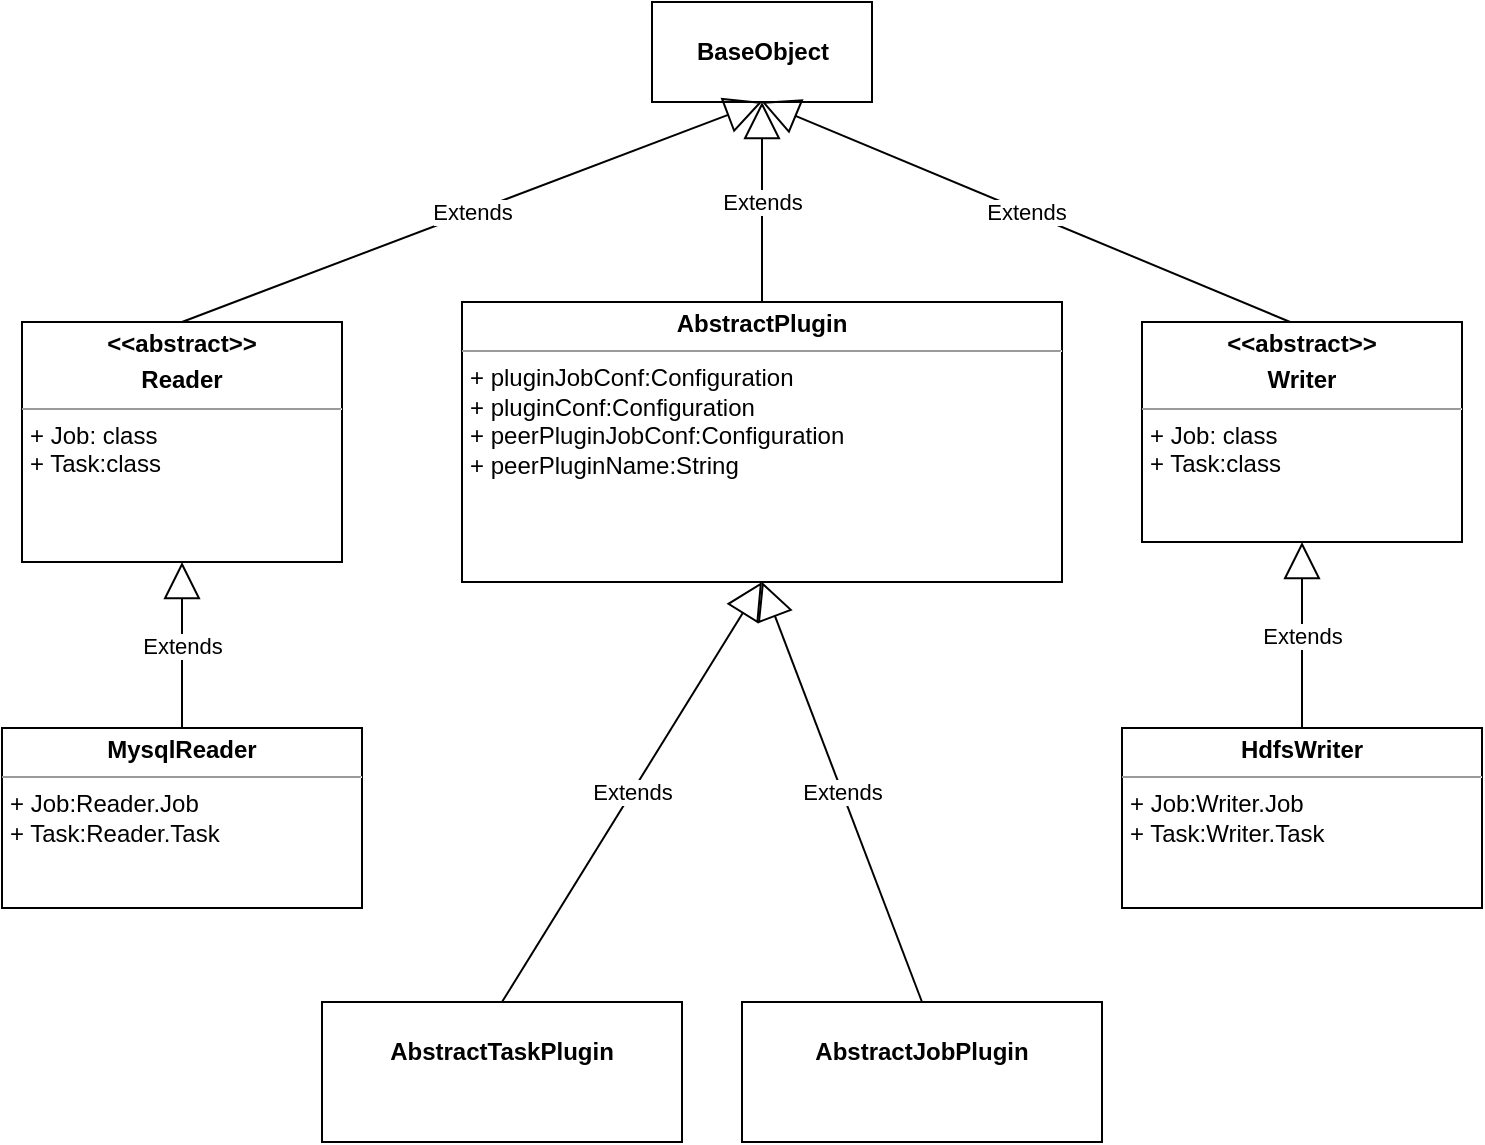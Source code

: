 <mxfile version="12.1.7" type="github" pages="1">
  <diagram id="dwvzJ9ZSr5rlT99AuMPi" name="第 1 页">
    <mxGraphModel dx="946" dy="662" grid="1" gridSize="10" guides="1" tooltips="1" connect="1" arrows="1" fold="1" page="1" pageScale="1" pageWidth="1169" pageHeight="827" math="0" shadow="0">
      <root>
        <mxCell id="0"/>
        <mxCell id="1" parent="0"/>
        <mxCell id="icY077CcPCAfV6TuevYq-1" value="BaseObject" style="html=1;fontStyle=1" vertex="1" parent="1">
          <mxGeometry x="505" y="50" width="110" height="50" as="geometry"/>
        </mxCell>
        <mxCell id="icY077CcPCAfV6TuevYq-3" value="&lt;p style=&quot;margin: 0px ; margin-top: 4px ; text-align: center&quot;&gt;&lt;b&gt;&amp;lt;&amp;lt;abstract&amp;gt;&amp;gt;&lt;/b&gt;&lt;/p&gt;&lt;p style=&quot;margin: 0px ; margin-top: 4px ; text-align: center&quot;&gt;&lt;b&gt;Writer&lt;/b&gt;&lt;/p&gt;&lt;hr size=&quot;1&quot;&gt;&lt;p style=&quot;margin: 0px ; margin-left: 4px&quot;&gt;+ Job: class&lt;/p&gt;&lt;p style=&quot;margin: 0px ; margin-left: 4px&quot;&gt;+ Task:class&lt;/p&gt;&lt;p style=&quot;margin: 0px ; margin-left: 4px&quot;&gt;&lt;br&gt;&lt;/p&gt;" style="verticalAlign=top;align=left;overflow=fill;fontSize=12;fontFamily=Helvetica;html=1;" vertex="1" parent="1">
          <mxGeometry x="750" y="210" width="160" height="110" as="geometry"/>
        </mxCell>
        <mxCell id="icY077CcPCAfV6TuevYq-4" value="&lt;p style=&quot;margin: 0px ; margin-top: 4px ; text-align: center&quot;&gt;&lt;b&gt;&amp;lt;&amp;lt;abstract&amp;gt;&amp;gt;&lt;/b&gt;&lt;/p&gt;&lt;p style=&quot;margin: 0px ; margin-top: 4px ; text-align: center&quot;&gt;&lt;b&gt;Reader&lt;/b&gt;&lt;/p&gt;&lt;hr size=&quot;1&quot;&gt;&lt;p style=&quot;margin: 0px ; margin-left: 4px&quot;&gt;+ Job: class&lt;/p&gt;&lt;p style=&quot;margin: 0px ; margin-left: 4px&quot;&gt;+ Task:class&lt;/p&gt;&lt;p style=&quot;margin: 0px ; margin-left: 4px&quot;&gt;&lt;br&gt;&lt;/p&gt;" style="verticalAlign=top;align=left;overflow=fill;fontSize=12;fontFamily=Helvetica;html=1;" vertex="1" parent="1">
          <mxGeometry x="190" y="210" width="160" height="120" as="geometry"/>
        </mxCell>
        <mxCell id="icY077CcPCAfV6TuevYq-5" value="Extends" style="endArrow=block;endSize=16;endFill=0;html=1;entryX=0.5;entryY=1;entryDx=0;entryDy=0;exitX=0.5;exitY=0;exitDx=0;exitDy=0;" edge="1" parent="1" source="icY077CcPCAfV6TuevYq-4" target="icY077CcPCAfV6TuevYq-1">
          <mxGeometry width="160" relative="1" as="geometry">
            <mxPoint x="210" y="450" as="sourcePoint"/>
            <mxPoint x="370" y="450" as="targetPoint"/>
          </mxGeometry>
        </mxCell>
        <mxCell id="icY077CcPCAfV6TuevYq-6" value="Extends" style="endArrow=block;endSize=16;endFill=0;html=1;entryX=0.5;entryY=1;entryDx=0;entryDy=0;exitX=0.463;exitY=0;exitDx=0;exitDy=0;exitPerimeter=0;" edge="1" parent="1" source="icY077CcPCAfV6TuevYq-3" target="icY077CcPCAfV6TuevYq-1">
          <mxGeometry width="160" relative="1" as="geometry">
            <mxPoint x="590" y="160" as="sourcePoint"/>
            <mxPoint x="785" y="50" as="targetPoint"/>
          </mxGeometry>
        </mxCell>
        <mxCell id="icY077CcPCAfV6TuevYq-7" value="&lt;p style=&quot;margin: 0px ; margin-top: 4px ; text-align: center&quot;&gt;&lt;br&gt;&lt;b&gt;AbstractJobPlugin&lt;/b&gt;&lt;/p&gt;" style="verticalAlign=top;align=left;overflow=fill;fontSize=12;fontFamily=Helvetica;html=1;" vertex="1" parent="1">
          <mxGeometry x="550" y="550" width="180" height="70" as="geometry"/>
        </mxCell>
        <mxCell id="icY077CcPCAfV6TuevYq-11" value="&lt;p style=&quot;margin: 0px ; margin-top: 4px ; text-align: center&quot;&gt;&lt;br&gt;&lt;b&gt;AbstractTaskPlugin&lt;/b&gt;&lt;/p&gt;" style="verticalAlign=top;align=left;overflow=fill;fontSize=12;fontFamily=Helvetica;html=1;" vertex="1" parent="1">
          <mxGeometry x="340" y="550" width="180" height="70" as="geometry"/>
        </mxCell>
        <mxCell id="icY077CcPCAfV6TuevYq-15" value="Extends" style="endArrow=block;endSize=16;endFill=0;html=1;entryX=0.5;entryY=1;entryDx=0;entryDy=0;exitX=0.5;exitY=0;exitDx=0;exitDy=0;" edge="1" parent="1" source="icY077CcPCAfV6TuevYq-18" target="icY077CcPCAfV6TuevYq-1">
          <mxGeometry width="160" relative="1" as="geometry">
            <mxPoint x="560" y="220" as="sourcePoint"/>
            <mxPoint x="570" y="200" as="targetPoint"/>
          </mxGeometry>
        </mxCell>
        <mxCell id="icY077CcPCAfV6TuevYq-16" value="Extends" style="endArrow=block;endSize=16;endFill=0;html=1;entryX=0.5;entryY=1;entryDx=0;entryDy=0;exitX=0.5;exitY=0;exitDx=0;exitDy=0;" edge="1" parent="1" source="icY077CcPCAfV6TuevYq-7" target="icY077CcPCAfV6TuevYq-18">
          <mxGeometry width="160" relative="1" as="geometry">
            <mxPoint x="280" y="500" as="sourcePoint"/>
            <mxPoint x="560" y="270" as="targetPoint"/>
          </mxGeometry>
        </mxCell>
        <mxCell id="icY077CcPCAfV6TuevYq-17" value="Extends" style="endArrow=block;endSize=16;endFill=0;html=1;entryX=0.5;entryY=1;entryDx=0;entryDy=0;exitX=0.5;exitY=0;exitDx=0;exitDy=0;" edge="1" parent="1" source="icY077CcPCAfV6TuevYq-11" target="icY077CcPCAfV6TuevYq-18">
          <mxGeometry width="160" relative="1" as="geometry">
            <mxPoint x="560" y="410" as="sourcePoint"/>
            <mxPoint x="560" y="270" as="targetPoint"/>
          </mxGeometry>
        </mxCell>
        <mxCell id="icY077CcPCAfV6TuevYq-18" value="&lt;p style=&quot;margin: 0px ; margin-top: 4px ; text-align: center&quot;&gt;&lt;b&gt;AbstractPlugin&lt;/b&gt;&lt;/p&gt;&lt;hr size=&quot;1&quot;&gt;&lt;p style=&quot;margin: 0px ; margin-left: 4px&quot;&gt;+ pluginJobConf:Configuration&lt;/p&gt;&lt;p style=&quot;margin: 0px ; margin-left: 4px&quot;&gt;+ pluginConf:Configuration&lt;/p&gt;&lt;p style=&quot;margin: 0px ; margin-left: 4px&quot;&gt;+&amp;nbsp;peerPluginJobConf:Configuration&lt;/p&gt;&lt;p style=&quot;margin: 0px ; margin-left: 4px&quot;&gt;+&amp;nbsp;peerPluginName:String&lt;/p&gt;" style="verticalAlign=top;align=left;overflow=fill;fontSize=12;fontFamily=Helvetica;html=1;" vertex="1" parent="1">
          <mxGeometry x="410" y="200" width="300" height="140" as="geometry"/>
        </mxCell>
        <mxCell id="icY077CcPCAfV6TuevYq-19" value="&lt;p style=&quot;margin: 0px ; margin-top: 4px ; text-align: center&quot;&gt;&lt;b&gt;MysqlReader&lt;/b&gt;&lt;/p&gt;&lt;hr size=&quot;1&quot;&gt;&lt;p style=&quot;margin: 0px ; margin-left: 4px&quot;&gt;+ Job:Reader.Job&lt;/p&gt;&lt;p style=&quot;margin: 0px ; margin-left: 4px&quot;&gt;+ Task:Reader.Task&lt;/p&gt;" style="verticalAlign=top;align=left;overflow=fill;fontSize=12;fontFamily=Helvetica;html=1;" vertex="1" parent="1">
          <mxGeometry x="180" y="413" width="180" height="90" as="geometry"/>
        </mxCell>
        <mxCell id="icY077CcPCAfV6TuevYq-20" value="Extends" style="endArrow=block;endSize=16;endFill=0;html=1;entryX=0.5;entryY=1;entryDx=0;entryDy=0;exitX=0.5;exitY=0;exitDx=0;exitDy=0;" edge="1" parent="1" source="icY077CcPCAfV6TuevYq-19" target="icY077CcPCAfV6TuevYq-4">
          <mxGeometry width="160" relative="1" as="geometry">
            <mxPoint x="180" y="370" as="sourcePoint"/>
            <mxPoint x="340" y="370" as="targetPoint"/>
          </mxGeometry>
        </mxCell>
        <mxCell id="icY077CcPCAfV6TuevYq-21" value="&lt;p style=&quot;margin: 0px ; margin-top: 4px ; text-align: center&quot;&gt;&lt;b&gt;HdfsWriter&lt;/b&gt;&lt;/p&gt;&lt;hr size=&quot;1&quot;&gt;&lt;p style=&quot;margin: 0px ; margin-left: 4px&quot;&gt;+ Job:Writer.Job&lt;/p&gt;&lt;p style=&quot;margin: 0px ; margin-left: 4px&quot;&gt;+ Task:Writer.Task&lt;/p&gt;" style="verticalAlign=top;align=left;overflow=fill;fontSize=12;fontFamily=Helvetica;html=1;" vertex="1" parent="1">
          <mxGeometry x="740" y="413" width="180" height="90" as="geometry"/>
        </mxCell>
        <mxCell id="icY077CcPCAfV6TuevYq-23" value="Extends" style="endArrow=block;endSize=16;endFill=0;html=1;entryX=0.5;entryY=1;entryDx=0;entryDy=0;exitX=0.5;exitY=0;exitDx=0;exitDy=0;" edge="1" parent="1" source="icY077CcPCAfV6TuevYq-21" target="icY077CcPCAfV6TuevYq-3">
          <mxGeometry width="160" relative="1" as="geometry">
            <mxPoint x="760" y="380" as="sourcePoint"/>
            <mxPoint x="920" y="380" as="targetPoint"/>
            <Array as="points"/>
          </mxGeometry>
        </mxCell>
      </root>
    </mxGraphModel>
  </diagram>
</mxfile>
